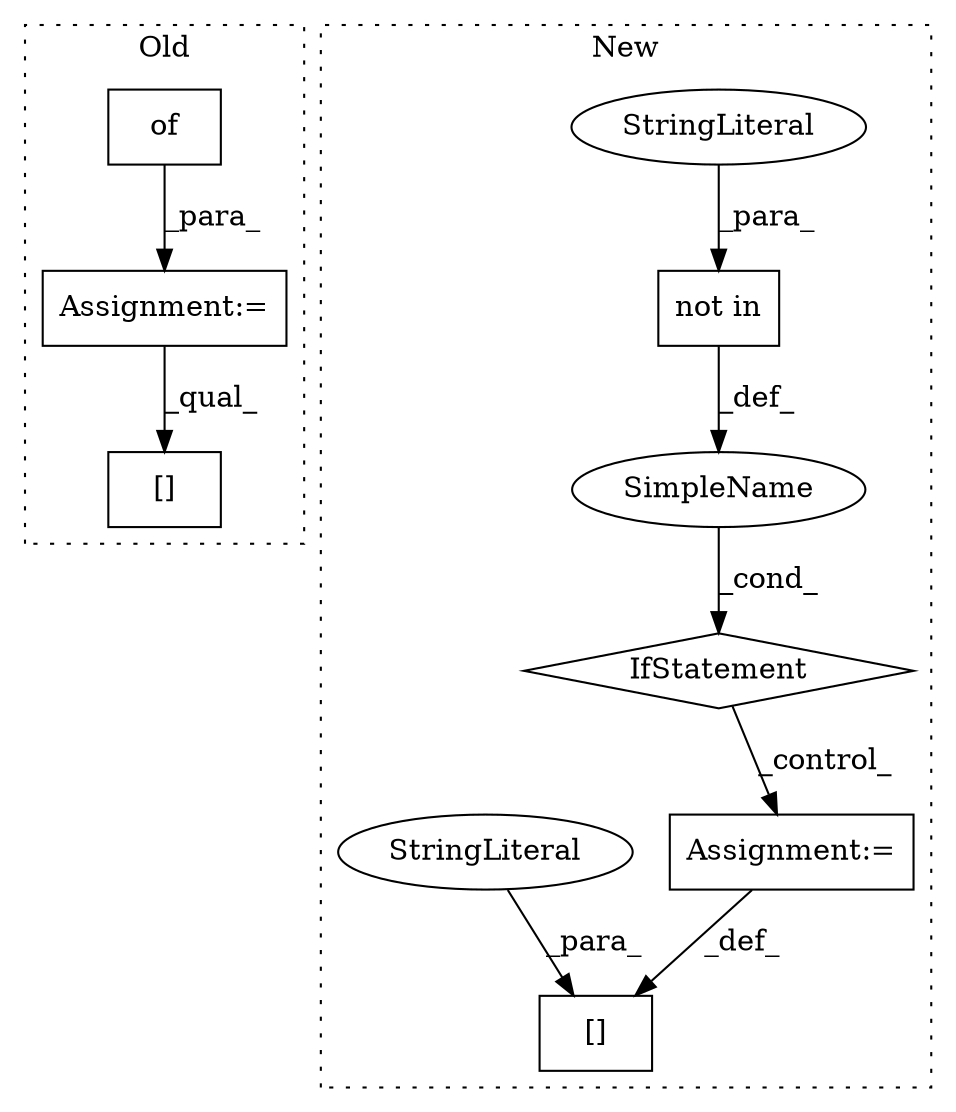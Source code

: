 digraph G {
subgraph cluster0 {
1 [label="of" a="32" s="6366" l="4" shape="box"];
7 [label="Assignment:=" a="7" s="6361" l="1" shape="box"];
10 [label="[]" a="2" s="6654,6662" l="5,1" shape="box"];
label = "Old";
style="dotted";
}
subgraph cluster1 {
2 [label="not in" a="108" s="12020" l="31" shape="box"];
3 [label="IfStatement" a="25" s="12008,12051" l="12,2" shape="diamond"];
4 [label="Assignment:=" a="7" s="12090" l="1" shape="box"];
5 [label="SimpleName" a="42" s="" l="" shape="ellipse"];
6 [label="[]" a="2" s="12065,12089" l="18,1" shape="box"];
8 [label="StringLiteral" a="45" s="12020" l="6" shape="ellipse"];
9 [label="StringLiteral" a="45" s="12083" l="6" shape="ellipse"];
label = "New";
style="dotted";
}
1 -> 7 [label="_para_"];
2 -> 5 [label="_def_"];
3 -> 4 [label="_control_"];
4 -> 6 [label="_def_"];
5 -> 3 [label="_cond_"];
7 -> 10 [label="_qual_"];
8 -> 2 [label="_para_"];
9 -> 6 [label="_para_"];
}